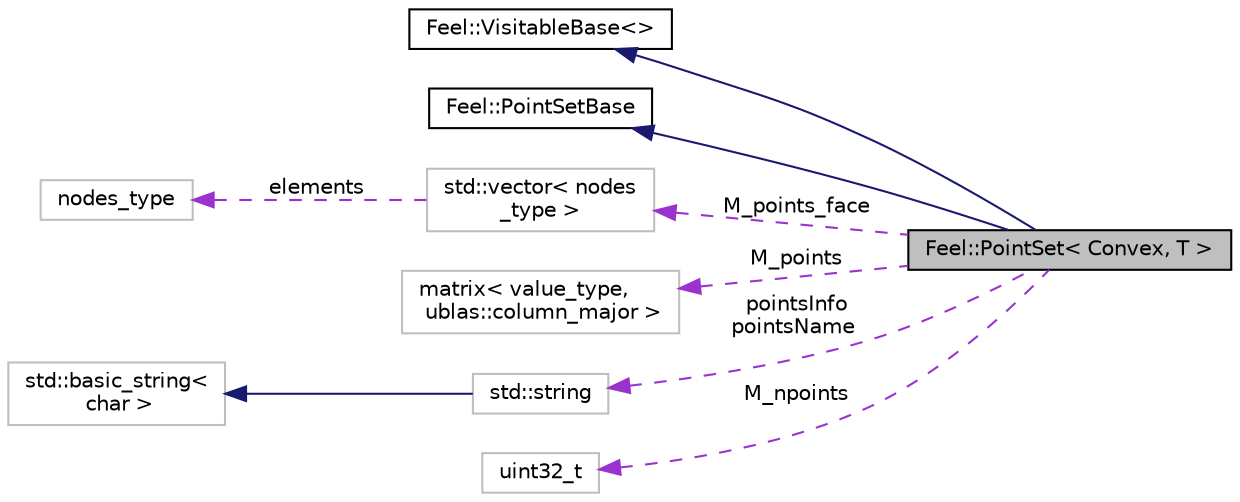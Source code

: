 digraph "Feel::PointSet&lt; Convex, T &gt;"
{
 // LATEX_PDF_SIZE
  edge [fontname="Helvetica",fontsize="10",labelfontname="Helvetica",labelfontsize="10"];
  node [fontname="Helvetica",fontsize="10",shape=record];
  rankdir="LR";
  Node1 [label="Feel::PointSet\< Convex, T \>",height=0.2,width=0.4,color="black", fillcolor="grey75", style="filled", fontcolor="black",tooltip="Class of all PointSet on a Convex."];
  Node2 -> Node1 [dir="back",color="midnightblue",fontsize="10",style="solid",fontname="Helvetica"];
  Node2 [label="Feel::VisitableBase\<\>",height=0.2,width=0.4,color="black", fillcolor="white", style="filled",URL="$classFeel_1_1VisitableBase.html",tooltip=" "];
  Node3 -> Node1 [dir="back",color="midnightblue",fontsize="10",style="solid",fontname="Helvetica"];
  Node3 [label="Feel::PointSetBase",height=0.2,width=0.4,color="black", fillcolor="white", style="filled",URL="$classFeel_1_1PointSetBase.html",tooltip="base class for point sets, to be used eg with SFINAE"];
  Node4 -> Node1 [dir="back",color="darkorchid3",fontsize="10",style="dashed",label=" M_points_face" ,fontname="Helvetica"];
  Node4 [label="std::vector\< nodes\l_type \>",height=0.2,width=0.4,color="grey75", fillcolor="white", style="filled",tooltip=" "];
  Node5 -> Node4 [dir="back",color="darkorchid3",fontsize="10",style="dashed",label=" elements" ,fontname="Helvetica"];
  Node5 [label="nodes_type",height=0.2,width=0.4,color="grey75", fillcolor="white", style="filled",tooltip=" "];
  Node6 -> Node1 [dir="back",color="darkorchid3",fontsize="10",style="dashed",label=" M_points" ,fontname="Helvetica"];
  Node6 [label="matrix\< value_type,\l ublas::column_major \>",height=0.2,width=0.4,color="grey75", fillcolor="white", style="filled",tooltip=" "];
  Node7 -> Node1 [dir="back",color="darkorchid3",fontsize="10",style="dashed",label=" pointsInfo\npointsName" ,fontname="Helvetica"];
  Node7 [label="std::string",height=0.2,width=0.4,color="grey75", fillcolor="white", style="filled",tooltip="STL class."];
  Node8 -> Node7 [dir="back",color="midnightblue",fontsize="10",style="solid",fontname="Helvetica"];
  Node8 [label="std::basic_string\<\l char \>",height=0.2,width=0.4,color="grey75", fillcolor="white", style="filled",tooltip="STL class."];
  Node9 -> Node1 [dir="back",color="darkorchid3",fontsize="10",style="dashed",label=" M_npoints" ,fontname="Helvetica"];
  Node9 [label="uint32_t",height=0.2,width=0.4,color="grey75", fillcolor="white", style="filled",tooltip=" "];
}
